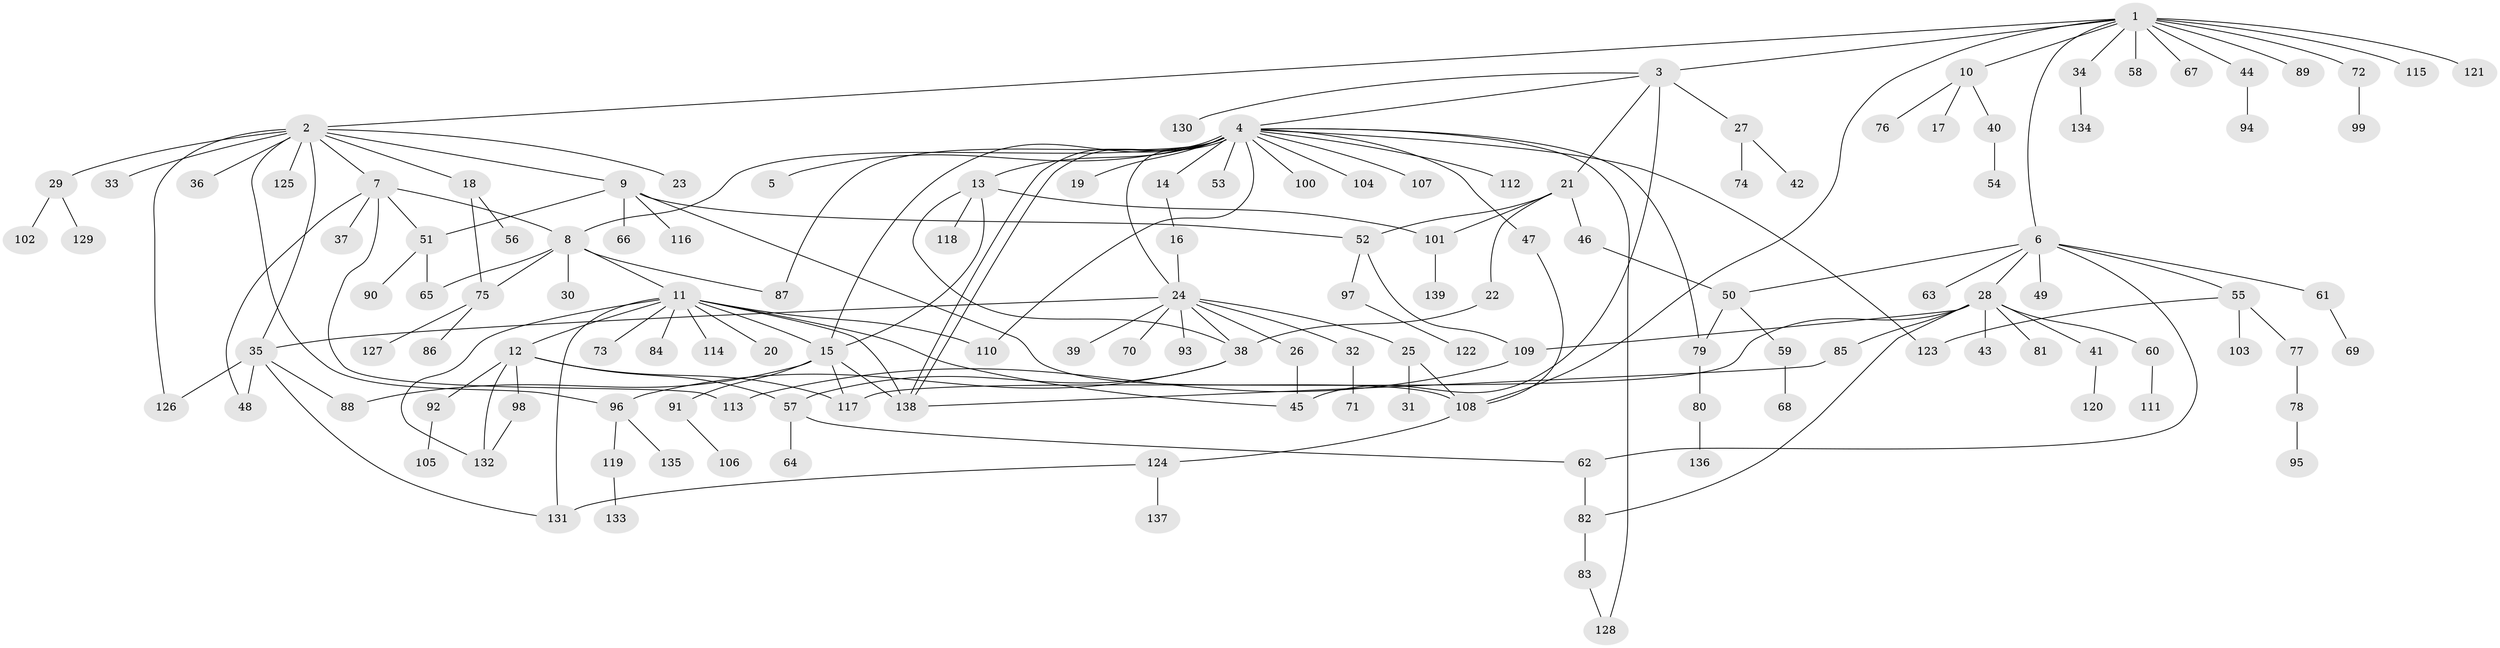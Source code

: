 // coarse degree distribution, {1: 0.4329896907216495, 11: 0.010309278350515464, 3: 0.15463917525773196, 6: 0.020618556701030927, 5: 0.07216494845360824, 2: 0.20618556701030927, 8: 0.010309278350515464, 7: 0.020618556701030927, 4: 0.030927835051546393, 12: 0.010309278350515464, 10: 0.010309278350515464, 9: 0.010309278350515464, 18: 0.010309278350515464}
// Generated by graph-tools (version 1.1) at 2025/36/03/04/25 23:36:43]
// undirected, 139 vertices, 180 edges
graph export_dot {
  node [color=gray90,style=filled];
  1;
  2;
  3;
  4;
  5;
  6;
  7;
  8;
  9;
  10;
  11;
  12;
  13;
  14;
  15;
  16;
  17;
  18;
  19;
  20;
  21;
  22;
  23;
  24;
  25;
  26;
  27;
  28;
  29;
  30;
  31;
  32;
  33;
  34;
  35;
  36;
  37;
  38;
  39;
  40;
  41;
  42;
  43;
  44;
  45;
  46;
  47;
  48;
  49;
  50;
  51;
  52;
  53;
  54;
  55;
  56;
  57;
  58;
  59;
  60;
  61;
  62;
  63;
  64;
  65;
  66;
  67;
  68;
  69;
  70;
  71;
  72;
  73;
  74;
  75;
  76;
  77;
  78;
  79;
  80;
  81;
  82;
  83;
  84;
  85;
  86;
  87;
  88;
  89;
  90;
  91;
  92;
  93;
  94;
  95;
  96;
  97;
  98;
  99;
  100;
  101;
  102;
  103;
  104;
  105;
  106;
  107;
  108;
  109;
  110;
  111;
  112;
  113;
  114;
  115;
  116;
  117;
  118;
  119;
  120;
  121;
  122;
  123;
  124;
  125;
  126;
  127;
  128;
  129;
  130;
  131;
  132;
  133;
  134;
  135;
  136;
  137;
  138;
  139;
  1 -- 2;
  1 -- 3;
  1 -- 6;
  1 -- 10;
  1 -- 34;
  1 -- 44;
  1 -- 58;
  1 -- 67;
  1 -- 72;
  1 -- 89;
  1 -- 108;
  1 -- 115;
  1 -- 121;
  2 -- 7;
  2 -- 9;
  2 -- 18;
  2 -- 23;
  2 -- 29;
  2 -- 33;
  2 -- 35;
  2 -- 36;
  2 -- 96;
  2 -- 125;
  2 -- 126;
  3 -- 4;
  3 -- 21;
  3 -- 27;
  3 -- 45;
  3 -- 130;
  4 -- 5;
  4 -- 8;
  4 -- 13;
  4 -- 14;
  4 -- 15;
  4 -- 19;
  4 -- 24;
  4 -- 47;
  4 -- 53;
  4 -- 79;
  4 -- 87;
  4 -- 100;
  4 -- 104;
  4 -- 107;
  4 -- 110;
  4 -- 112;
  4 -- 123;
  4 -- 128;
  4 -- 138;
  4 -- 138;
  6 -- 28;
  6 -- 49;
  6 -- 50;
  6 -- 55;
  6 -- 61;
  6 -- 62;
  6 -- 63;
  7 -- 8;
  7 -- 37;
  7 -- 48;
  7 -- 51;
  7 -- 113;
  8 -- 11;
  8 -- 30;
  8 -- 65;
  8 -- 75;
  8 -- 87;
  9 -- 51;
  9 -- 52;
  9 -- 66;
  9 -- 108;
  9 -- 116;
  10 -- 17;
  10 -- 40;
  10 -- 76;
  11 -- 12;
  11 -- 15;
  11 -- 20;
  11 -- 45;
  11 -- 73;
  11 -- 84;
  11 -- 110;
  11 -- 114;
  11 -- 131;
  11 -- 132;
  11 -- 138;
  12 -- 57;
  12 -- 92;
  12 -- 98;
  12 -- 117;
  12 -- 132;
  13 -- 15;
  13 -- 38;
  13 -- 101;
  13 -- 118;
  14 -- 16;
  15 -- 88;
  15 -- 91;
  15 -- 117;
  15 -- 138;
  16 -- 24;
  18 -- 56;
  18 -- 75;
  21 -- 22;
  21 -- 46;
  21 -- 52;
  21 -- 101;
  22 -- 38;
  24 -- 25;
  24 -- 26;
  24 -- 32;
  24 -- 35;
  24 -- 38;
  24 -- 39;
  24 -- 70;
  24 -- 93;
  25 -- 31;
  25 -- 108;
  26 -- 45;
  27 -- 42;
  27 -- 74;
  28 -- 41;
  28 -- 43;
  28 -- 60;
  28 -- 81;
  28 -- 82;
  28 -- 85;
  28 -- 109;
  28 -- 117;
  29 -- 102;
  29 -- 129;
  32 -- 71;
  34 -- 134;
  35 -- 48;
  35 -- 88;
  35 -- 126;
  35 -- 131;
  38 -- 57;
  38 -- 96;
  40 -- 54;
  41 -- 120;
  44 -- 94;
  46 -- 50;
  47 -- 108;
  50 -- 59;
  50 -- 79;
  51 -- 65;
  51 -- 90;
  52 -- 97;
  52 -- 109;
  55 -- 77;
  55 -- 103;
  55 -- 123;
  57 -- 62;
  57 -- 64;
  59 -- 68;
  60 -- 111;
  61 -- 69;
  62 -- 82;
  72 -- 99;
  75 -- 86;
  75 -- 127;
  77 -- 78;
  78 -- 95;
  79 -- 80;
  80 -- 136;
  82 -- 83;
  83 -- 128;
  85 -- 138;
  91 -- 106;
  92 -- 105;
  96 -- 119;
  96 -- 135;
  97 -- 122;
  98 -- 132;
  101 -- 139;
  108 -- 124;
  109 -- 113;
  119 -- 133;
  124 -- 131;
  124 -- 137;
}
